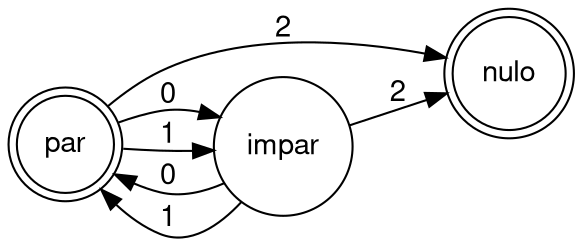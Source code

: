 digraph finite_state_machine {
	fontname="Helvetica,Arial,sans-serif"
	node [fontname="Helvetica,Arial,sans-serif"]
	edge [fontname="Helvetica,Arial,sans-serif"]
	rankdir=LR;
	node [shape = doublecircle]; par nulo;
	node [shape = circle];
	par -> impar [label = "0"];
	par -> impar [label = "1"];
	impar -> par [label = "0"];
	impar -> par [label = "1"];
	par -> nulo [label = "2"];
	impar -> nulo [label = "2"];
}